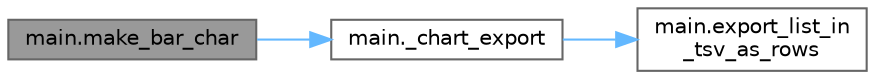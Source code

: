 digraph "main.make_bar_char"
{
 // INTERACTIVE_SVG=YES
 // LATEX_PDF_SIZE
  bgcolor="transparent";
  edge [fontname=Helvetica,fontsize=10,labelfontname=Helvetica,labelfontsize=10];
  node [fontname=Helvetica,fontsize=10,shape=box,height=0.2,width=0.4];
  rankdir="LR";
  Node1 [id="Node000001",label="main.make_bar_char",height=0.2,width=0.4,color="gray40", fillcolor="grey60", style="filled", fontcolor="black",tooltip="Create a plt.bar using a bunch of argument."];
  Node1 -> Node2 [id="edge1_Node000001_Node000002",color="steelblue1",style="solid",tooltip=" "];
  Node2 [id="Node000002",label="main._chart_export",height=0.2,width=0.4,color="grey40", fillcolor="white", style="filled",URL="$namespacemain.html#a6a231276ee1bc9876db29e9dcfddd6e6",tooltip="Export the current chart."];
  Node2 -> Node3 [id="edge2_Node000002_Node000003",color="steelblue1",style="solid",tooltip=" "];
  Node3 [id="Node000003",label="main.export_list_in\l_tsv_as_rows",height=0.2,width=0.4,color="grey40", fillcolor="white", style="filled",URL="$namespacemain.html#a2b641de878012988c94ae4f7158ba0e9",tooltip="Accept a number of list that represent rows of a tab and turn it intoo a tsv (flat file)."];
}
